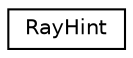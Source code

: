 digraph G
{
  edge [fontname="Helvetica",fontsize="10",labelfontname="Helvetica",labelfontsize="10"];
  node [fontname="Helvetica",fontsize="10",shape=record];
  rankdir=LR;
  Node1 [label="RayHint",height=0.2,width=0.4,color="black", fillcolor="white", style="filled",URL="$d0/d57/structRayHint.html"];
}
